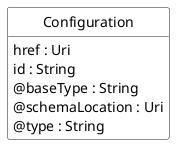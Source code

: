 @startuml
hide circle
hide methods
hide stereotype
show <<Enumeration>> stereotype
skinparam class {
   BackgroundColor<<Enumeration>> #E6F5F7
   BackgroundColor<<Ref>> #FFFFE0
   BackgroundColor<<Pivot>> #FFFFFFF
   BackgroundColor<<SimpleType>> #E2F0DA
   BackgroundColor #FCF2E3
}

class Configuration <<Pivot>> {
    href : Uri
    id : String
    @baseType : String
    @schemaLocation : Uri
    @type : String
}


@enduml